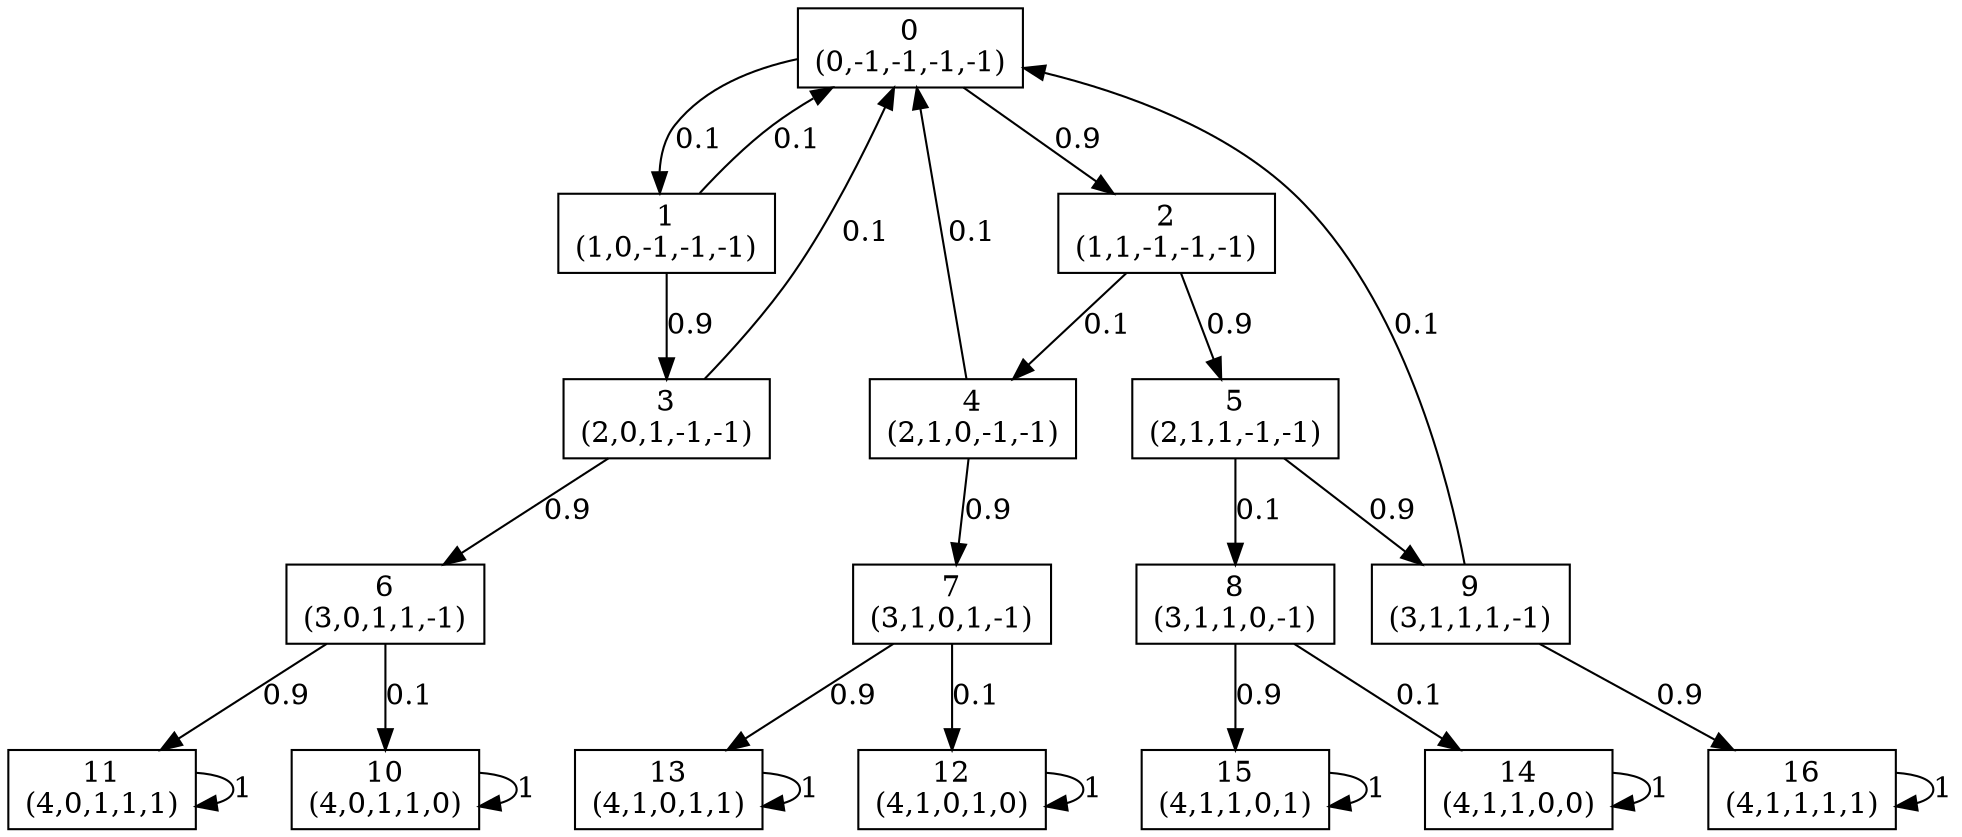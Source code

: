 digraph P {
node [shape=box];
0 -> 1 [ label="0.1" ];
0 -> 2 [ label="0.9" ];
1 -> 0 [ label="0.1" ];
1 -> 3 [ label="0.9" ];
2 -> 4 [ label="0.1" ];
2 -> 5 [ label="0.9" ];
3 -> 0 [ label="0.1" ];
3 -> 6 [ label="0.9" ];
4 -> 0 [ label="0.1" ];
4 -> 7 [ label="0.9" ];
5 -> 8 [ label="0.1" ];
5 -> 9 [ label="0.9" ];
6 -> 10 [ label="0.1" ];
6 -> 11 [ label="0.9" ];
7 -> 12 [ label="0.1" ];
7 -> 13 [ label="0.9" ];
8 -> 14 [ label="0.1" ];
8 -> 15 [ label="0.9" ];
9 -> 0 [ label="0.1" ];
9 -> 16 [ label="0.9" ];
10 -> 10 [ label="1" ];
11 -> 11 [ label="1" ];
12 -> 12 [ label="1" ];
13 -> 13 [ label="1" ];
14 -> 14 [ label="1" ];
15 -> 15 [ label="1" ];
16 -> 16 [ label="1" ];
0 [label="0\n(0,-1,-1,-1,-1)"];
1 [label="1\n(1,0,-1,-1,-1)"];
2 [label="2\n(1,1,-1,-1,-1)"];
3 [label="3\n(2,0,1,-1,-1)"];
4 [label="4\n(2,1,0,-1,-1)"];
5 [label="5\n(2,1,1,-1,-1)"];
6 [label="6\n(3,0,1,1,-1)"];
7 [label="7\n(3,1,0,1,-1)"];
8 [label="8\n(3,1,1,0,-1)"];
9 [label="9\n(3,1,1,1,-1)"];
10 [label="10\n(4,0,1,1,0)"];
11 [label="11\n(4,0,1,1,1)"];
12 [label="12\n(4,1,0,1,0)"];
13 [label="13\n(4,1,0,1,1)"];
14 [label="14\n(4,1,1,0,0)"];
15 [label="15\n(4,1,1,0,1)"];
16 [label="16\n(4,1,1,1,1)"];
}
